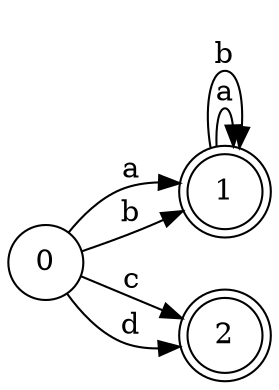 digraph finite_state_machine {
	rankdir=LR size="8,5"
	node [shape=doublecircle]
	1
	node [shape=doublecircle]
	2
	node [shape=circle]
	0 -> 1 [label=a]
	node [shape=circle]
	0 -> 1 [label=b]
	node [shape=circle]
	0 -> 2 [label=c]
	node [shape=circle]
	0 -> 2 [label=d]
	node [shape=circle]
	1 -> 1 [label=a]
	node [shape=circle]
	1 -> 1 [label=b]
}

